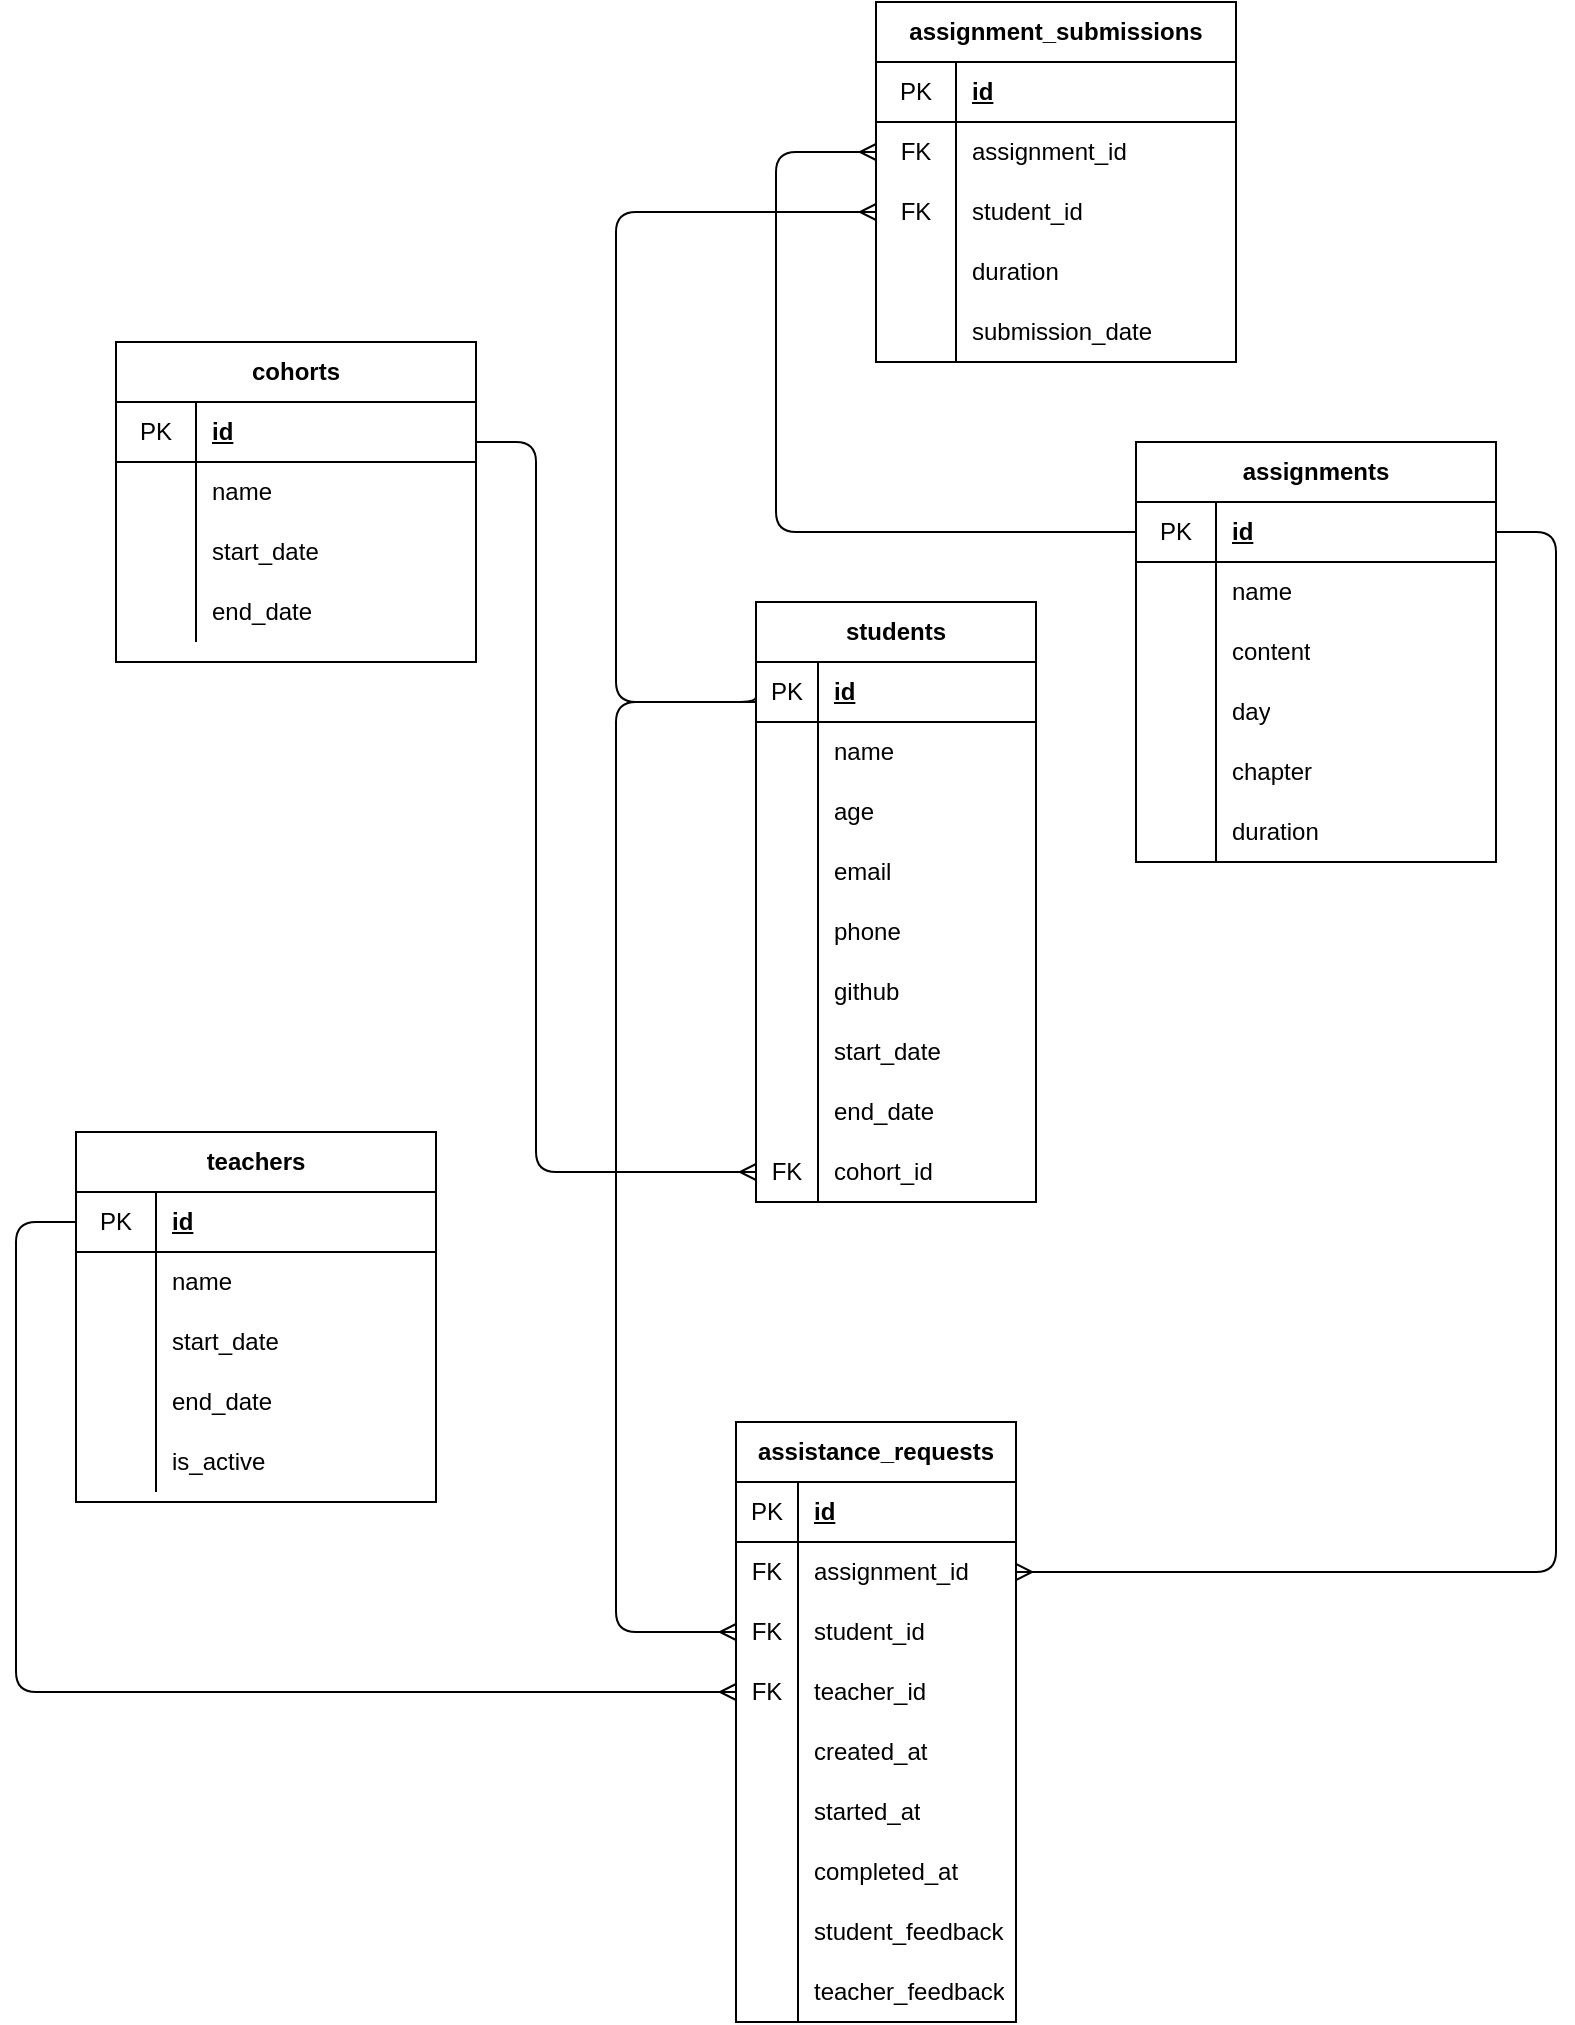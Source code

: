 <mxfile version="14.1.8" type="device"><diagram id="C5RBs43oDa-KdzZeNtuy" name="Page-1"><mxGraphModel dx="1080" dy="1000" grid="1" gridSize="10" guides="1" tooltips="1" connect="1" arrows="1" fold="1" page="1" pageScale="1" pageWidth="827" pageHeight="1169" math="0" shadow="0"><root><mxCell id="WIyWlLk6GJQsqaUBKTNV-0"/><mxCell id="WIyWlLk6GJQsqaUBKTNV-1" parent="WIyWlLk6GJQsqaUBKTNV-0"/><mxCell id="UQ2-RU1srA66xm2stL4L-0" value="assignment_submissions" style="shape=table;html=1;whiteSpace=wrap;startSize=30;container=1;collapsible=0;childLayout=tableLayout;fixedRows=1;rowLines=0;fontStyle=1;align=center;" vertex="1" parent="WIyWlLk6GJQsqaUBKTNV-1"><mxGeometry x="450" y="20" width="180" height="180" as="geometry"/></mxCell><mxCell id="UQ2-RU1srA66xm2stL4L-1" value="" style="shape=partialRectangle;html=1;whiteSpace=wrap;collapsible=0;dropTarget=0;pointerEvents=0;fillColor=none;top=0;left=0;bottom=1;right=0;points=[[0,0.5],[1,0.5]];portConstraint=eastwest;" vertex="1" parent="UQ2-RU1srA66xm2stL4L-0"><mxGeometry y="30" width="180" height="30" as="geometry"/></mxCell><mxCell id="UQ2-RU1srA66xm2stL4L-2" value="PK" style="shape=partialRectangle;html=1;whiteSpace=wrap;connectable=0;fillColor=none;top=0;left=0;bottom=0;right=0;overflow=hidden;" vertex="1" parent="UQ2-RU1srA66xm2stL4L-1"><mxGeometry width="40" height="30" as="geometry"/></mxCell><mxCell id="UQ2-RU1srA66xm2stL4L-3" value="&lt;b&gt;&lt;u&gt;id&lt;/u&gt;&lt;/b&gt;" style="shape=partialRectangle;html=1;whiteSpace=wrap;connectable=0;fillColor=none;top=0;left=0;bottom=0;right=0;align=left;spacingLeft=6;overflow=hidden;" vertex="1" parent="UQ2-RU1srA66xm2stL4L-1"><mxGeometry x="40" width="140" height="30" as="geometry"/></mxCell><mxCell id="UQ2-RU1srA66xm2stL4L-4" value="" style="shape=partialRectangle;html=1;whiteSpace=wrap;collapsible=0;dropTarget=0;pointerEvents=0;fillColor=none;top=0;left=0;bottom=0;right=0;points=[[0,0.5],[1,0.5]];portConstraint=eastwest;" vertex="1" parent="UQ2-RU1srA66xm2stL4L-0"><mxGeometry y="60" width="180" height="30" as="geometry"/></mxCell><mxCell id="UQ2-RU1srA66xm2stL4L-5" value="FK" style="shape=partialRectangle;html=1;whiteSpace=wrap;connectable=0;fillColor=none;top=0;left=0;bottom=0;right=0;overflow=hidden;" vertex="1" parent="UQ2-RU1srA66xm2stL4L-4"><mxGeometry width="40" height="30" as="geometry"/></mxCell><mxCell id="UQ2-RU1srA66xm2stL4L-6" value="assignment_id" style="shape=partialRectangle;html=1;whiteSpace=wrap;connectable=0;fillColor=none;top=0;left=0;bottom=0;right=0;align=left;spacingLeft=6;overflow=hidden;" vertex="1" parent="UQ2-RU1srA66xm2stL4L-4"><mxGeometry x="40" width="140" height="30" as="geometry"/></mxCell><mxCell id="UQ2-RU1srA66xm2stL4L-7" value="" style="shape=partialRectangle;html=1;whiteSpace=wrap;collapsible=0;dropTarget=0;pointerEvents=0;fillColor=none;top=0;left=0;bottom=0;right=0;points=[[0,0.5],[1,0.5]];portConstraint=eastwest;" vertex="1" parent="UQ2-RU1srA66xm2stL4L-0"><mxGeometry y="90" width="180" height="30" as="geometry"/></mxCell><mxCell id="UQ2-RU1srA66xm2stL4L-8" value="FK" style="shape=partialRectangle;html=1;whiteSpace=wrap;connectable=0;fillColor=none;top=0;left=0;bottom=0;right=0;overflow=hidden;" vertex="1" parent="UQ2-RU1srA66xm2stL4L-7"><mxGeometry width="40" height="30" as="geometry"/></mxCell><mxCell id="UQ2-RU1srA66xm2stL4L-9" value="student_id" style="shape=partialRectangle;html=1;whiteSpace=wrap;connectable=0;fillColor=none;top=0;left=0;bottom=0;right=0;align=left;spacingLeft=6;overflow=hidden;" vertex="1" parent="UQ2-RU1srA66xm2stL4L-7"><mxGeometry x="40" width="140" height="30" as="geometry"/></mxCell><mxCell id="UQ2-RU1srA66xm2stL4L-16" value="" style="shape=partialRectangle;html=1;whiteSpace=wrap;collapsible=0;dropTarget=0;pointerEvents=0;fillColor=none;top=0;left=0;bottom=0;right=0;points=[[0,0.5],[1,0.5]];portConstraint=eastwest;" vertex="1" parent="UQ2-RU1srA66xm2stL4L-0"><mxGeometry y="120" width="180" height="30" as="geometry"/></mxCell><mxCell id="UQ2-RU1srA66xm2stL4L-17" value="" style="shape=partialRectangle;html=1;whiteSpace=wrap;connectable=0;fillColor=none;top=0;left=0;bottom=0;right=0;overflow=hidden;" vertex="1" parent="UQ2-RU1srA66xm2stL4L-16"><mxGeometry width="40" height="30" as="geometry"/></mxCell><mxCell id="UQ2-RU1srA66xm2stL4L-18" value="duration" style="shape=partialRectangle;html=1;whiteSpace=wrap;connectable=0;fillColor=none;top=0;left=0;bottom=0;right=0;align=left;spacingLeft=6;overflow=hidden;" vertex="1" parent="UQ2-RU1srA66xm2stL4L-16"><mxGeometry x="40" width="140" height="30" as="geometry"/></mxCell><mxCell id="UQ2-RU1srA66xm2stL4L-19" value="" style="shape=partialRectangle;html=1;whiteSpace=wrap;collapsible=0;dropTarget=0;pointerEvents=0;fillColor=none;top=0;left=0;bottom=0;right=0;points=[[0,0.5],[1,0.5]];portConstraint=eastwest;" vertex="1" parent="UQ2-RU1srA66xm2stL4L-0"><mxGeometry y="150" width="180" height="30" as="geometry"/></mxCell><mxCell id="UQ2-RU1srA66xm2stL4L-20" value="" style="shape=partialRectangle;html=1;whiteSpace=wrap;connectable=0;fillColor=none;top=0;left=0;bottom=0;right=0;overflow=hidden;" vertex="1" parent="UQ2-RU1srA66xm2stL4L-19"><mxGeometry width="40" height="30" as="geometry"/></mxCell><mxCell id="UQ2-RU1srA66xm2stL4L-21" value="submission_date" style="shape=partialRectangle;html=1;whiteSpace=wrap;connectable=0;fillColor=none;top=0;left=0;bottom=0;right=0;align=left;spacingLeft=6;overflow=hidden;" vertex="1" parent="UQ2-RU1srA66xm2stL4L-19"><mxGeometry x="40" width="140" height="30" as="geometry"/></mxCell><mxCell id="UQ2-RU1srA66xm2stL4L-22" value="assignments" style="shape=table;html=1;whiteSpace=wrap;startSize=30;container=1;collapsible=0;childLayout=tableLayout;fixedRows=1;rowLines=0;fontStyle=1;align=center;" vertex="1" parent="WIyWlLk6GJQsqaUBKTNV-1"><mxGeometry x="580" y="240" width="180" height="210" as="geometry"/></mxCell><mxCell id="UQ2-RU1srA66xm2stL4L-23" value="" style="shape=partialRectangle;html=1;whiteSpace=wrap;collapsible=0;dropTarget=0;pointerEvents=0;fillColor=none;top=0;left=0;bottom=1;right=0;points=[[0,0.5],[1,0.5]];portConstraint=eastwest;" vertex="1" parent="UQ2-RU1srA66xm2stL4L-22"><mxGeometry y="30" width="180" height="30" as="geometry"/></mxCell><mxCell id="UQ2-RU1srA66xm2stL4L-24" value="PK" style="shape=partialRectangle;html=1;whiteSpace=wrap;connectable=0;fillColor=none;top=0;left=0;bottom=0;right=0;overflow=hidden;" vertex="1" parent="UQ2-RU1srA66xm2stL4L-23"><mxGeometry width="40" height="30" as="geometry"/></mxCell><mxCell id="UQ2-RU1srA66xm2stL4L-25" value="&lt;b&gt;&lt;u&gt;id&lt;/u&gt;&lt;/b&gt;" style="shape=partialRectangle;html=1;whiteSpace=wrap;connectable=0;fillColor=none;top=0;left=0;bottom=0;right=0;align=left;spacingLeft=6;overflow=hidden;" vertex="1" parent="UQ2-RU1srA66xm2stL4L-23"><mxGeometry x="40" width="140" height="30" as="geometry"/></mxCell><mxCell id="UQ2-RU1srA66xm2stL4L-26" value="" style="shape=partialRectangle;html=1;whiteSpace=wrap;collapsible=0;dropTarget=0;pointerEvents=0;fillColor=none;top=0;left=0;bottom=0;right=0;points=[[0,0.5],[1,0.5]];portConstraint=eastwest;" vertex="1" parent="UQ2-RU1srA66xm2stL4L-22"><mxGeometry y="60" width="180" height="30" as="geometry"/></mxCell><mxCell id="UQ2-RU1srA66xm2stL4L-27" value="" style="shape=partialRectangle;html=1;whiteSpace=wrap;connectable=0;fillColor=none;top=0;left=0;bottom=0;right=0;overflow=hidden;" vertex="1" parent="UQ2-RU1srA66xm2stL4L-26"><mxGeometry width="40" height="30" as="geometry"/></mxCell><mxCell id="UQ2-RU1srA66xm2stL4L-28" value="name" style="shape=partialRectangle;html=1;whiteSpace=wrap;connectable=0;fillColor=none;top=0;left=0;bottom=0;right=0;align=left;spacingLeft=6;overflow=hidden;" vertex="1" parent="UQ2-RU1srA66xm2stL4L-26"><mxGeometry x="40" width="140" height="30" as="geometry"/></mxCell><mxCell id="UQ2-RU1srA66xm2stL4L-29" value="" style="shape=partialRectangle;html=1;whiteSpace=wrap;collapsible=0;dropTarget=0;pointerEvents=0;fillColor=none;top=0;left=0;bottom=0;right=0;points=[[0,0.5],[1,0.5]];portConstraint=eastwest;" vertex="1" parent="UQ2-RU1srA66xm2stL4L-22"><mxGeometry y="90" width="180" height="30" as="geometry"/></mxCell><mxCell id="UQ2-RU1srA66xm2stL4L-30" value="" style="shape=partialRectangle;html=1;whiteSpace=wrap;connectable=0;fillColor=none;top=0;left=0;bottom=0;right=0;overflow=hidden;" vertex="1" parent="UQ2-RU1srA66xm2stL4L-29"><mxGeometry width="40" height="30" as="geometry"/></mxCell><mxCell id="UQ2-RU1srA66xm2stL4L-31" value="content" style="shape=partialRectangle;html=1;whiteSpace=wrap;connectable=0;fillColor=none;top=0;left=0;bottom=0;right=0;align=left;spacingLeft=6;overflow=hidden;" vertex="1" parent="UQ2-RU1srA66xm2stL4L-29"><mxGeometry x="40" width="140" height="30" as="geometry"/></mxCell><mxCell id="UQ2-RU1srA66xm2stL4L-32" value="" style="shape=partialRectangle;html=1;whiteSpace=wrap;collapsible=0;dropTarget=0;pointerEvents=0;fillColor=none;top=0;left=0;bottom=0;right=0;points=[[0,0.5],[1,0.5]];portConstraint=eastwest;" vertex="1" parent="UQ2-RU1srA66xm2stL4L-22"><mxGeometry y="120" width="180" height="30" as="geometry"/></mxCell><mxCell id="UQ2-RU1srA66xm2stL4L-33" value="" style="shape=partialRectangle;html=1;whiteSpace=wrap;connectable=0;fillColor=none;top=0;left=0;bottom=0;right=0;overflow=hidden;" vertex="1" parent="UQ2-RU1srA66xm2stL4L-32"><mxGeometry width="40" height="30" as="geometry"/></mxCell><mxCell id="UQ2-RU1srA66xm2stL4L-34" value="day" style="shape=partialRectangle;html=1;whiteSpace=wrap;connectable=0;fillColor=none;top=0;left=0;bottom=0;right=0;align=left;spacingLeft=6;overflow=hidden;" vertex="1" parent="UQ2-RU1srA66xm2stL4L-32"><mxGeometry x="40" width="140" height="30" as="geometry"/></mxCell><mxCell id="UQ2-RU1srA66xm2stL4L-35" value="" style="shape=partialRectangle;html=1;whiteSpace=wrap;collapsible=0;dropTarget=0;pointerEvents=0;fillColor=none;top=0;left=0;bottom=0;right=0;points=[[0,0.5],[1,0.5]];portConstraint=eastwest;" vertex="1" parent="UQ2-RU1srA66xm2stL4L-22"><mxGeometry y="150" width="180" height="30" as="geometry"/></mxCell><mxCell id="UQ2-RU1srA66xm2stL4L-36" value="" style="shape=partialRectangle;html=1;whiteSpace=wrap;connectable=0;fillColor=none;top=0;left=0;bottom=0;right=0;overflow=hidden;" vertex="1" parent="UQ2-RU1srA66xm2stL4L-35"><mxGeometry width="40" height="30" as="geometry"/></mxCell><mxCell id="UQ2-RU1srA66xm2stL4L-37" value="chapter" style="shape=partialRectangle;html=1;whiteSpace=wrap;connectable=0;fillColor=none;top=0;left=0;bottom=0;right=0;align=left;spacingLeft=6;overflow=hidden;" vertex="1" parent="UQ2-RU1srA66xm2stL4L-35"><mxGeometry x="40" width="140" height="30" as="geometry"/></mxCell><mxCell id="UQ2-RU1srA66xm2stL4L-38" value="" style="shape=partialRectangle;html=1;whiteSpace=wrap;collapsible=0;dropTarget=0;pointerEvents=0;fillColor=none;top=0;left=0;bottom=0;right=0;points=[[0,0.5],[1,0.5]];portConstraint=eastwest;" vertex="1" parent="UQ2-RU1srA66xm2stL4L-22"><mxGeometry y="180" width="180" height="30" as="geometry"/></mxCell><mxCell id="UQ2-RU1srA66xm2stL4L-39" value="" style="shape=partialRectangle;html=1;whiteSpace=wrap;connectable=0;fillColor=none;top=0;left=0;bottom=0;right=0;overflow=hidden;" vertex="1" parent="UQ2-RU1srA66xm2stL4L-38"><mxGeometry width="40" height="30" as="geometry"/></mxCell><mxCell id="UQ2-RU1srA66xm2stL4L-40" value="duration" style="shape=partialRectangle;html=1;whiteSpace=wrap;connectable=0;fillColor=none;top=0;left=0;bottom=0;right=0;align=left;spacingLeft=6;overflow=hidden;" vertex="1" parent="UQ2-RU1srA66xm2stL4L-38"><mxGeometry x="40" width="140" height="30" as="geometry"/></mxCell><mxCell id="UQ2-RU1srA66xm2stL4L-43" value="" style="edgeStyle=segmentEdgeStyle;endArrow=ERmany;html=1;exitX=0;exitY=0.5;exitDx=0;exitDy=0;entryX=0;entryY=0.5;entryDx=0;entryDy=0;endFill=0;" edge="1" parent="WIyWlLk6GJQsqaUBKTNV-1" source="UQ2-RU1srA66xm2stL4L-23" target="UQ2-RU1srA66xm2stL4L-4"><mxGeometry width="50" height="50" relative="1" as="geometry"><mxPoint x="510" y="300" as="sourcePoint"/><mxPoint x="400" y="90" as="targetPoint"/><Array as="points"><mxPoint x="400" y="285"/><mxPoint x="400" y="95"/></Array></mxGeometry></mxCell><mxCell id="UQ2-RU1srA66xm2stL4L-44" value="students" style="shape=table;html=1;whiteSpace=wrap;startSize=30;container=1;collapsible=0;childLayout=tableLayout;fixedRows=1;rowLines=0;fontStyle=1;align=center;" vertex="1" parent="WIyWlLk6GJQsqaUBKTNV-1"><mxGeometry x="390" y="320" width="140" height="300" as="geometry"/></mxCell><mxCell id="UQ2-RU1srA66xm2stL4L-45" value="" style="shape=partialRectangle;html=1;whiteSpace=wrap;collapsible=0;dropTarget=0;pointerEvents=0;fillColor=none;top=0;left=0;bottom=1;right=0;points=[[0,0.5],[1,0.5]];portConstraint=eastwest;" vertex="1" parent="UQ2-RU1srA66xm2stL4L-44"><mxGeometry y="30" width="140" height="30" as="geometry"/></mxCell><mxCell id="UQ2-RU1srA66xm2stL4L-46" value="PK" style="shape=partialRectangle;html=1;whiteSpace=wrap;connectable=0;fillColor=none;top=0;left=0;bottom=0;right=0;overflow=hidden;" vertex="1" parent="UQ2-RU1srA66xm2stL4L-45"><mxGeometry width="31" height="30" as="geometry"/></mxCell><mxCell id="UQ2-RU1srA66xm2stL4L-47" value="&lt;b&gt;&lt;u&gt;id&lt;/u&gt;&lt;/b&gt;" style="shape=partialRectangle;html=1;whiteSpace=wrap;connectable=0;fillColor=none;top=0;left=0;bottom=0;right=0;align=left;spacingLeft=6;overflow=hidden;" vertex="1" parent="UQ2-RU1srA66xm2stL4L-45"><mxGeometry x="31" width="109" height="30" as="geometry"/></mxCell><mxCell id="UQ2-RU1srA66xm2stL4L-48" value="" style="shape=partialRectangle;html=1;whiteSpace=wrap;collapsible=0;dropTarget=0;pointerEvents=0;fillColor=none;top=0;left=0;bottom=0;right=0;points=[[0,0.5],[1,0.5]];portConstraint=eastwest;" vertex="1" parent="UQ2-RU1srA66xm2stL4L-44"><mxGeometry y="60" width="140" height="30" as="geometry"/></mxCell><mxCell id="UQ2-RU1srA66xm2stL4L-49" value="" style="shape=partialRectangle;html=1;whiteSpace=wrap;connectable=0;fillColor=none;top=0;left=0;bottom=0;right=0;overflow=hidden;" vertex="1" parent="UQ2-RU1srA66xm2stL4L-48"><mxGeometry width="31" height="30" as="geometry"/></mxCell><mxCell id="UQ2-RU1srA66xm2stL4L-50" value="name" style="shape=partialRectangle;html=1;whiteSpace=wrap;connectable=0;fillColor=none;top=0;left=0;bottom=0;right=0;align=left;spacingLeft=6;overflow=hidden;" vertex="1" parent="UQ2-RU1srA66xm2stL4L-48"><mxGeometry x="31" width="109" height="30" as="geometry"/></mxCell><mxCell id="UQ2-RU1srA66xm2stL4L-51" value="" style="shape=partialRectangle;html=1;whiteSpace=wrap;collapsible=0;dropTarget=0;pointerEvents=0;fillColor=none;top=0;left=0;bottom=0;right=0;points=[[0,0.5],[1,0.5]];portConstraint=eastwest;" vertex="1" parent="UQ2-RU1srA66xm2stL4L-44"><mxGeometry y="90" width="140" height="30" as="geometry"/></mxCell><mxCell id="UQ2-RU1srA66xm2stL4L-52" value="" style="shape=partialRectangle;html=1;whiteSpace=wrap;connectable=0;fillColor=none;top=0;left=0;bottom=0;right=0;overflow=hidden;" vertex="1" parent="UQ2-RU1srA66xm2stL4L-51"><mxGeometry width="31" height="30" as="geometry"/></mxCell><mxCell id="UQ2-RU1srA66xm2stL4L-53" value="age" style="shape=partialRectangle;html=1;whiteSpace=wrap;connectable=0;fillColor=none;top=0;left=0;bottom=0;right=0;align=left;spacingLeft=6;overflow=hidden;" vertex="1" parent="UQ2-RU1srA66xm2stL4L-51"><mxGeometry x="31" width="109" height="30" as="geometry"/></mxCell><mxCell id="UQ2-RU1srA66xm2stL4L-54" value="" style="shape=partialRectangle;html=1;whiteSpace=wrap;collapsible=0;dropTarget=0;pointerEvents=0;fillColor=none;top=0;left=0;bottom=0;right=0;points=[[0,0.5],[1,0.5]];portConstraint=eastwest;" vertex="1" parent="UQ2-RU1srA66xm2stL4L-44"><mxGeometry y="120" width="140" height="30" as="geometry"/></mxCell><mxCell id="UQ2-RU1srA66xm2stL4L-55" value="" style="shape=partialRectangle;html=1;whiteSpace=wrap;connectable=0;fillColor=none;top=0;left=0;bottom=0;right=0;overflow=hidden;" vertex="1" parent="UQ2-RU1srA66xm2stL4L-54"><mxGeometry width="31" height="30" as="geometry"/></mxCell><mxCell id="UQ2-RU1srA66xm2stL4L-56" value="email" style="shape=partialRectangle;html=1;whiteSpace=wrap;connectable=0;fillColor=none;top=0;left=0;bottom=0;right=0;align=left;spacingLeft=6;overflow=hidden;" vertex="1" parent="UQ2-RU1srA66xm2stL4L-54"><mxGeometry x="31" width="109" height="30" as="geometry"/></mxCell><mxCell id="UQ2-RU1srA66xm2stL4L-57" value="" style="shape=partialRectangle;html=1;whiteSpace=wrap;collapsible=0;dropTarget=0;pointerEvents=0;fillColor=none;top=0;left=0;bottom=0;right=0;points=[[0,0.5],[1,0.5]];portConstraint=eastwest;" vertex="1" parent="UQ2-RU1srA66xm2stL4L-44"><mxGeometry y="150" width="140" height="30" as="geometry"/></mxCell><mxCell id="UQ2-RU1srA66xm2stL4L-58" value="" style="shape=partialRectangle;html=1;whiteSpace=wrap;connectable=0;fillColor=none;top=0;left=0;bottom=0;right=0;overflow=hidden;" vertex="1" parent="UQ2-RU1srA66xm2stL4L-57"><mxGeometry width="31" height="30" as="geometry"/></mxCell><mxCell id="UQ2-RU1srA66xm2stL4L-59" value="phone" style="shape=partialRectangle;html=1;whiteSpace=wrap;connectable=0;fillColor=none;top=0;left=0;bottom=0;right=0;align=left;spacingLeft=6;overflow=hidden;" vertex="1" parent="UQ2-RU1srA66xm2stL4L-57"><mxGeometry x="31" width="109" height="30" as="geometry"/></mxCell><mxCell id="UQ2-RU1srA66xm2stL4L-60" value="" style="shape=partialRectangle;html=1;whiteSpace=wrap;collapsible=0;dropTarget=0;pointerEvents=0;fillColor=none;top=0;left=0;bottom=0;right=0;points=[[0,0.5],[1,0.5]];portConstraint=eastwest;" vertex="1" parent="UQ2-RU1srA66xm2stL4L-44"><mxGeometry y="180" width="140" height="30" as="geometry"/></mxCell><mxCell id="UQ2-RU1srA66xm2stL4L-61" value="" style="shape=partialRectangle;html=1;whiteSpace=wrap;connectable=0;fillColor=none;top=0;left=0;bottom=0;right=0;overflow=hidden;" vertex="1" parent="UQ2-RU1srA66xm2stL4L-60"><mxGeometry width="31" height="30" as="geometry"/></mxCell><mxCell id="UQ2-RU1srA66xm2stL4L-62" value="github" style="shape=partialRectangle;html=1;whiteSpace=wrap;connectable=0;fillColor=none;top=0;left=0;bottom=0;right=0;align=left;spacingLeft=6;overflow=hidden;" vertex="1" parent="UQ2-RU1srA66xm2stL4L-60"><mxGeometry x="31" width="109" height="30" as="geometry"/></mxCell><mxCell id="UQ2-RU1srA66xm2stL4L-63" value="" style="shape=partialRectangle;html=1;whiteSpace=wrap;collapsible=0;dropTarget=0;pointerEvents=0;fillColor=none;top=0;left=0;bottom=0;right=0;points=[[0,0.5],[1,0.5]];portConstraint=eastwest;" vertex="1" parent="UQ2-RU1srA66xm2stL4L-44"><mxGeometry y="210" width="140" height="30" as="geometry"/></mxCell><mxCell id="UQ2-RU1srA66xm2stL4L-64" value="" style="shape=partialRectangle;html=1;whiteSpace=wrap;connectable=0;fillColor=none;top=0;left=0;bottom=0;right=0;overflow=hidden;" vertex="1" parent="UQ2-RU1srA66xm2stL4L-63"><mxGeometry width="31" height="30" as="geometry"/></mxCell><mxCell id="UQ2-RU1srA66xm2stL4L-65" value="start_date" style="shape=partialRectangle;html=1;whiteSpace=wrap;connectable=0;fillColor=none;top=0;left=0;bottom=0;right=0;align=left;spacingLeft=6;overflow=hidden;" vertex="1" parent="UQ2-RU1srA66xm2stL4L-63"><mxGeometry x="31" width="109" height="30" as="geometry"/></mxCell><mxCell id="UQ2-RU1srA66xm2stL4L-66" value="" style="shape=partialRectangle;html=1;whiteSpace=wrap;collapsible=0;dropTarget=0;pointerEvents=0;fillColor=none;top=0;left=0;bottom=0;right=0;points=[[0,0.5],[1,0.5]];portConstraint=eastwest;" vertex="1" parent="UQ2-RU1srA66xm2stL4L-44"><mxGeometry y="240" width="140" height="30" as="geometry"/></mxCell><mxCell id="UQ2-RU1srA66xm2stL4L-67" value="" style="shape=partialRectangle;html=1;whiteSpace=wrap;connectable=0;fillColor=none;top=0;left=0;bottom=0;right=0;overflow=hidden;" vertex="1" parent="UQ2-RU1srA66xm2stL4L-66"><mxGeometry width="31" height="30" as="geometry"/></mxCell><mxCell id="UQ2-RU1srA66xm2stL4L-68" value="end_date" style="shape=partialRectangle;html=1;whiteSpace=wrap;connectable=0;fillColor=none;top=0;left=0;bottom=0;right=0;align=left;spacingLeft=6;overflow=hidden;" vertex="1" parent="UQ2-RU1srA66xm2stL4L-66"><mxGeometry x="31" width="109" height="30" as="geometry"/></mxCell><mxCell id="UQ2-RU1srA66xm2stL4L-69" value="" style="shape=partialRectangle;html=1;whiteSpace=wrap;collapsible=0;dropTarget=0;pointerEvents=0;fillColor=none;top=0;left=0;bottom=0;right=0;points=[[0,0.5],[1,0.5]];portConstraint=eastwest;" vertex="1" parent="UQ2-RU1srA66xm2stL4L-44"><mxGeometry y="270" width="140" height="30" as="geometry"/></mxCell><mxCell id="UQ2-RU1srA66xm2stL4L-70" value="FK" style="shape=partialRectangle;html=1;whiteSpace=wrap;connectable=0;fillColor=none;top=0;left=0;bottom=0;right=0;overflow=hidden;" vertex="1" parent="UQ2-RU1srA66xm2stL4L-69"><mxGeometry width="31" height="30" as="geometry"/></mxCell><mxCell id="UQ2-RU1srA66xm2stL4L-71" value="cohort_id" style="shape=partialRectangle;html=1;whiteSpace=wrap;connectable=0;fillColor=none;top=0;left=0;bottom=0;right=0;align=left;spacingLeft=6;overflow=hidden;" vertex="1" parent="UQ2-RU1srA66xm2stL4L-69"><mxGeometry x="31" width="109" height="30" as="geometry"/></mxCell><mxCell id="UQ2-RU1srA66xm2stL4L-73" value="" style="edgeStyle=segmentEdgeStyle;endArrow=ERmany;html=1;exitX=0;exitY=0.5;exitDx=0;exitDy=0;endFill=0;entryX=0;entryY=0.5;entryDx=0;entryDy=0;" edge="1" parent="WIyWlLk6GJQsqaUBKTNV-1" source="UQ2-RU1srA66xm2stL4L-45" target="UQ2-RU1srA66xm2stL4L-7"><mxGeometry width="50" height="50" relative="1" as="geometry"><mxPoint x="320" y="370" as="sourcePoint"/><mxPoint x="450" y="130" as="targetPoint"/><Array as="points"><mxPoint x="390" y="370"/><mxPoint x="320" y="370"/><mxPoint x="320" y="125"/></Array></mxGeometry></mxCell><mxCell id="UQ2-RU1srA66xm2stL4L-74" value="assistance_requests" style="shape=table;html=1;whiteSpace=wrap;startSize=30;container=1;collapsible=0;childLayout=tableLayout;fixedRows=1;rowLines=0;fontStyle=1;align=center;" vertex="1" parent="WIyWlLk6GJQsqaUBKTNV-1"><mxGeometry x="380" y="730" width="140" height="300" as="geometry"/></mxCell><mxCell id="UQ2-RU1srA66xm2stL4L-75" value="" style="shape=partialRectangle;html=1;whiteSpace=wrap;collapsible=0;dropTarget=0;pointerEvents=0;fillColor=none;top=0;left=0;bottom=1;right=0;points=[[0,0.5],[1,0.5]];portConstraint=eastwest;" vertex="1" parent="UQ2-RU1srA66xm2stL4L-74"><mxGeometry y="30" width="140" height="30" as="geometry"/></mxCell><mxCell id="UQ2-RU1srA66xm2stL4L-76" value="PK" style="shape=partialRectangle;html=1;whiteSpace=wrap;connectable=0;fillColor=none;top=0;left=0;bottom=0;right=0;overflow=hidden;" vertex="1" parent="UQ2-RU1srA66xm2stL4L-75"><mxGeometry width="31" height="30" as="geometry"/></mxCell><mxCell id="UQ2-RU1srA66xm2stL4L-77" value="&lt;b&gt;&lt;u&gt;id&lt;/u&gt;&lt;/b&gt;" style="shape=partialRectangle;html=1;whiteSpace=wrap;connectable=0;fillColor=none;top=0;left=0;bottom=0;right=0;align=left;spacingLeft=6;overflow=hidden;" vertex="1" parent="UQ2-RU1srA66xm2stL4L-75"><mxGeometry x="31" width="109" height="30" as="geometry"/></mxCell><mxCell id="UQ2-RU1srA66xm2stL4L-78" value="" style="shape=partialRectangle;html=1;whiteSpace=wrap;collapsible=0;dropTarget=0;pointerEvents=0;fillColor=none;top=0;left=0;bottom=0;right=0;points=[[0,0.5],[1,0.5]];portConstraint=eastwest;" vertex="1" parent="UQ2-RU1srA66xm2stL4L-74"><mxGeometry y="60" width="140" height="30" as="geometry"/></mxCell><mxCell id="UQ2-RU1srA66xm2stL4L-79" value="FK" style="shape=partialRectangle;html=1;whiteSpace=wrap;connectable=0;fillColor=none;top=0;left=0;bottom=0;right=0;overflow=hidden;" vertex="1" parent="UQ2-RU1srA66xm2stL4L-78"><mxGeometry width="31" height="30" as="geometry"/></mxCell><mxCell id="UQ2-RU1srA66xm2stL4L-80" value="assignment_id" style="shape=partialRectangle;html=1;whiteSpace=wrap;connectable=0;fillColor=none;top=0;left=0;bottom=0;right=0;align=left;spacingLeft=6;overflow=hidden;" vertex="1" parent="UQ2-RU1srA66xm2stL4L-78"><mxGeometry x="31" width="109" height="30" as="geometry"/></mxCell><mxCell id="UQ2-RU1srA66xm2stL4L-81" value="" style="shape=partialRectangle;html=1;whiteSpace=wrap;collapsible=0;dropTarget=0;pointerEvents=0;fillColor=none;top=0;left=0;bottom=0;right=0;points=[[0,0.5],[1,0.5]];portConstraint=eastwest;" vertex="1" parent="UQ2-RU1srA66xm2stL4L-74"><mxGeometry y="90" width="140" height="30" as="geometry"/></mxCell><mxCell id="UQ2-RU1srA66xm2stL4L-82" value="FK" style="shape=partialRectangle;html=1;whiteSpace=wrap;connectable=0;fillColor=none;top=0;left=0;bottom=0;right=0;overflow=hidden;" vertex="1" parent="UQ2-RU1srA66xm2stL4L-81"><mxGeometry width="31" height="30" as="geometry"/></mxCell><mxCell id="UQ2-RU1srA66xm2stL4L-83" value="student_id" style="shape=partialRectangle;html=1;whiteSpace=wrap;connectable=0;fillColor=none;top=0;left=0;bottom=0;right=0;align=left;spacingLeft=6;overflow=hidden;" vertex="1" parent="UQ2-RU1srA66xm2stL4L-81"><mxGeometry x="31" width="109" height="30" as="geometry"/></mxCell><mxCell id="UQ2-RU1srA66xm2stL4L-94" value="" style="shape=partialRectangle;html=1;whiteSpace=wrap;collapsible=0;dropTarget=0;pointerEvents=0;fillColor=none;top=0;left=0;bottom=0;right=0;points=[[0,0.5],[1,0.5]];portConstraint=eastwest;" vertex="1" parent="UQ2-RU1srA66xm2stL4L-74"><mxGeometry y="120" width="140" height="30" as="geometry"/></mxCell><mxCell id="UQ2-RU1srA66xm2stL4L-95" value="FK" style="shape=partialRectangle;html=1;whiteSpace=wrap;connectable=0;fillColor=none;top=0;left=0;bottom=0;right=0;overflow=hidden;" vertex="1" parent="UQ2-RU1srA66xm2stL4L-94"><mxGeometry width="31" height="30" as="geometry"/></mxCell><mxCell id="UQ2-RU1srA66xm2stL4L-96" value="teacher_id" style="shape=partialRectangle;html=1;whiteSpace=wrap;connectable=0;fillColor=none;top=0;left=0;bottom=0;right=0;align=left;spacingLeft=6;overflow=hidden;" vertex="1" parent="UQ2-RU1srA66xm2stL4L-94"><mxGeometry x="31" width="109" height="30" as="geometry"/></mxCell><mxCell id="UQ2-RU1srA66xm2stL4L-97" value="" style="shape=partialRectangle;html=1;whiteSpace=wrap;collapsible=0;dropTarget=0;pointerEvents=0;fillColor=none;top=0;left=0;bottom=0;right=0;points=[[0,0.5],[1,0.5]];portConstraint=eastwest;" vertex="1" parent="UQ2-RU1srA66xm2stL4L-74"><mxGeometry y="150" width="140" height="30" as="geometry"/></mxCell><mxCell id="UQ2-RU1srA66xm2stL4L-98" value="" style="shape=partialRectangle;html=1;whiteSpace=wrap;connectable=0;fillColor=none;top=0;left=0;bottom=0;right=0;overflow=hidden;" vertex="1" parent="UQ2-RU1srA66xm2stL4L-97"><mxGeometry width="31" height="30" as="geometry"/></mxCell><mxCell id="UQ2-RU1srA66xm2stL4L-99" value="created_at" style="shape=partialRectangle;html=1;whiteSpace=wrap;connectable=0;fillColor=none;top=0;left=0;bottom=0;right=0;align=left;spacingLeft=6;overflow=hidden;" vertex="1" parent="UQ2-RU1srA66xm2stL4L-97"><mxGeometry x="31" width="109" height="30" as="geometry"/></mxCell><mxCell id="UQ2-RU1srA66xm2stL4L-100" value="" style="shape=partialRectangle;html=1;whiteSpace=wrap;collapsible=0;dropTarget=0;pointerEvents=0;fillColor=none;top=0;left=0;bottom=0;right=0;points=[[0,0.5],[1,0.5]];portConstraint=eastwest;" vertex="1" parent="UQ2-RU1srA66xm2stL4L-74"><mxGeometry y="180" width="140" height="30" as="geometry"/></mxCell><mxCell id="UQ2-RU1srA66xm2stL4L-101" value="" style="shape=partialRectangle;html=1;whiteSpace=wrap;connectable=0;fillColor=none;top=0;left=0;bottom=0;right=0;overflow=hidden;" vertex="1" parent="UQ2-RU1srA66xm2stL4L-100"><mxGeometry width="31" height="30" as="geometry"/></mxCell><mxCell id="UQ2-RU1srA66xm2stL4L-102" value="started_at" style="shape=partialRectangle;html=1;whiteSpace=wrap;connectable=0;fillColor=none;top=0;left=0;bottom=0;right=0;align=left;spacingLeft=6;overflow=hidden;" vertex="1" parent="UQ2-RU1srA66xm2stL4L-100"><mxGeometry x="31" width="109" height="30" as="geometry"/></mxCell><mxCell id="UQ2-RU1srA66xm2stL4L-103" value="" style="shape=partialRectangle;html=1;whiteSpace=wrap;collapsible=0;dropTarget=0;pointerEvents=0;fillColor=none;top=0;left=0;bottom=0;right=0;points=[[0,0.5],[1,0.5]];portConstraint=eastwest;" vertex="1" parent="UQ2-RU1srA66xm2stL4L-74"><mxGeometry y="210" width="140" height="30" as="geometry"/></mxCell><mxCell id="UQ2-RU1srA66xm2stL4L-104" value="" style="shape=partialRectangle;html=1;whiteSpace=wrap;connectable=0;fillColor=none;top=0;left=0;bottom=0;right=0;overflow=hidden;" vertex="1" parent="UQ2-RU1srA66xm2stL4L-103"><mxGeometry width="31" height="30" as="geometry"/></mxCell><mxCell id="UQ2-RU1srA66xm2stL4L-105" value="completed_at" style="shape=partialRectangle;html=1;whiteSpace=wrap;connectable=0;fillColor=none;top=0;left=0;bottom=0;right=0;align=left;spacingLeft=6;overflow=hidden;" vertex="1" parent="UQ2-RU1srA66xm2stL4L-103"><mxGeometry x="31" width="109" height="30" as="geometry"/></mxCell><mxCell id="UQ2-RU1srA66xm2stL4L-106" value="" style="shape=partialRectangle;html=1;whiteSpace=wrap;collapsible=0;dropTarget=0;pointerEvents=0;fillColor=none;top=0;left=0;bottom=0;right=0;points=[[0,0.5],[1,0.5]];portConstraint=eastwest;" vertex="1" parent="UQ2-RU1srA66xm2stL4L-74"><mxGeometry y="240" width="140" height="30" as="geometry"/></mxCell><mxCell id="UQ2-RU1srA66xm2stL4L-107" value="" style="shape=partialRectangle;html=1;whiteSpace=wrap;connectable=0;fillColor=none;top=0;left=0;bottom=0;right=0;overflow=hidden;" vertex="1" parent="UQ2-RU1srA66xm2stL4L-106"><mxGeometry width="31" height="30" as="geometry"/></mxCell><mxCell id="UQ2-RU1srA66xm2stL4L-108" value="student_feedback" style="shape=partialRectangle;html=1;whiteSpace=wrap;connectable=0;fillColor=none;top=0;left=0;bottom=0;right=0;align=left;spacingLeft=6;overflow=hidden;" vertex="1" parent="UQ2-RU1srA66xm2stL4L-106"><mxGeometry x="31" width="109" height="30" as="geometry"/></mxCell><mxCell id="UQ2-RU1srA66xm2stL4L-109" value="" style="shape=partialRectangle;html=1;whiteSpace=wrap;collapsible=0;dropTarget=0;pointerEvents=0;fillColor=none;top=0;left=0;bottom=0;right=0;points=[[0,0.5],[1,0.5]];portConstraint=eastwest;" vertex="1" parent="UQ2-RU1srA66xm2stL4L-74"><mxGeometry y="270" width="140" height="30" as="geometry"/></mxCell><mxCell id="UQ2-RU1srA66xm2stL4L-110" value="" style="shape=partialRectangle;html=1;whiteSpace=wrap;connectable=0;fillColor=none;top=0;left=0;bottom=0;right=0;overflow=hidden;" vertex="1" parent="UQ2-RU1srA66xm2stL4L-109"><mxGeometry width="31" height="30" as="geometry"/></mxCell><mxCell id="UQ2-RU1srA66xm2stL4L-111" value="teacher_feedback" style="shape=partialRectangle;html=1;whiteSpace=wrap;connectable=0;fillColor=none;top=0;left=0;bottom=0;right=0;align=left;spacingLeft=6;overflow=hidden;" vertex="1" parent="UQ2-RU1srA66xm2stL4L-109"><mxGeometry x="31" width="109" height="30" as="geometry"/></mxCell><mxCell id="UQ2-RU1srA66xm2stL4L-112" value="" style="edgeStyle=segmentEdgeStyle;endArrow=ERmany;html=1;endFill=0;exitX=1;exitY=0.5;exitDx=0;exitDy=0;" edge="1" parent="WIyWlLk6GJQsqaUBKTNV-1" source="UQ2-RU1srA66xm2stL4L-23" target="UQ2-RU1srA66xm2stL4L-78"><mxGeometry width="50" height="50" relative="1" as="geometry"><mxPoint x="790" y="810" as="sourcePoint"/><mxPoint x="530" y="800" as="targetPoint"/><Array as="points"><mxPoint x="790" y="285"/><mxPoint x="790" y="805"/></Array></mxGeometry></mxCell><mxCell id="UQ2-RU1srA66xm2stL4L-113" value="teachers" style="shape=table;html=1;whiteSpace=wrap;startSize=30;container=1;collapsible=0;childLayout=tableLayout;fixedRows=1;rowLines=0;fontStyle=1;align=center;" vertex="1" parent="WIyWlLk6GJQsqaUBKTNV-1"><mxGeometry x="50" y="585" width="180" height="185" as="geometry"/></mxCell><mxCell id="UQ2-RU1srA66xm2stL4L-114" value="" style="shape=partialRectangle;html=1;whiteSpace=wrap;collapsible=0;dropTarget=0;pointerEvents=0;fillColor=none;top=0;left=0;bottom=1;right=0;points=[[0,0.5],[1,0.5]];portConstraint=eastwest;" vertex="1" parent="UQ2-RU1srA66xm2stL4L-113"><mxGeometry y="30" width="180" height="30" as="geometry"/></mxCell><mxCell id="UQ2-RU1srA66xm2stL4L-115" value="PK" style="shape=partialRectangle;html=1;whiteSpace=wrap;connectable=0;fillColor=none;top=0;left=0;bottom=0;right=0;overflow=hidden;" vertex="1" parent="UQ2-RU1srA66xm2stL4L-114"><mxGeometry width="40" height="30" as="geometry"/></mxCell><mxCell id="UQ2-RU1srA66xm2stL4L-116" value="&lt;b&gt;&lt;u&gt;id&lt;/u&gt;&lt;/b&gt;" style="shape=partialRectangle;html=1;whiteSpace=wrap;connectable=0;fillColor=none;top=0;left=0;bottom=0;right=0;align=left;spacingLeft=6;overflow=hidden;" vertex="1" parent="UQ2-RU1srA66xm2stL4L-114"><mxGeometry x="40" width="140" height="30" as="geometry"/></mxCell><mxCell id="UQ2-RU1srA66xm2stL4L-117" value="" style="shape=partialRectangle;html=1;whiteSpace=wrap;collapsible=0;dropTarget=0;pointerEvents=0;fillColor=none;top=0;left=0;bottom=0;right=0;points=[[0,0.5],[1,0.5]];portConstraint=eastwest;" vertex="1" parent="UQ2-RU1srA66xm2stL4L-113"><mxGeometry y="60" width="180" height="30" as="geometry"/></mxCell><mxCell id="UQ2-RU1srA66xm2stL4L-118" value="" style="shape=partialRectangle;html=1;whiteSpace=wrap;connectable=0;fillColor=none;top=0;left=0;bottom=0;right=0;overflow=hidden;" vertex="1" parent="UQ2-RU1srA66xm2stL4L-117"><mxGeometry width="40" height="30" as="geometry"/></mxCell><mxCell id="UQ2-RU1srA66xm2stL4L-119" value="name" style="shape=partialRectangle;html=1;whiteSpace=wrap;connectable=0;fillColor=none;top=0;left=0;bottom=0;right=0;align=left;spacingLeft=6;overflow=hidden;" vertex="1" parent="UQ2-RU1srA66xm2stL4L-117"><mxGeometry x="40" width="140" height="30" as="geometry"/></mxCell><mxCell id="UQ2-RU1srA66xm2stL4L-120" value="" style="shape=partialRectangle;html=1;whiteSpace=wrap;collapsible=0;dropTarget=0;pointerEvents=0;fillColor=none;top=0;left=0;bottom=0;right=0;points=[[0,0.5],[1,0.5]];portConstraint=eastwest;" vertex="1" parent="UQ2-RU1srA66xm2stL4L-113"><mxGeometry y="90" width="180" height="30" as="geometry"/></mxCell><mxCell id="UQ2-RU1srA66xm2stL4L-121" value="" style="shape=partialRectangle;html=1;whiteSpace=wrap;connectable=0;fillColor=none;top=0;left=0;bottom=0;right=0;overflow=hidden;" vertex="1" parent="UQ2-RU1srA66xm2stL4L-120"><mxGeometry width="40" height="30" as="geometry"/></mxCell><mxCell id="UQ2-RU1srA66xm2stL4L-122" value="start_date" style="shape=partialRectangle;html=1;whiteSpace=wrap;connectable=0;fillColor=none;top=0;left=0;bottom=0;right=0;align=left;spacingLeft=6;overflow=hidden;" vertex="1" parent="UQ2-RU1srA66xm2stL4L-120"><mxGeometry x="40" width="140" height="30" as="geometry"/></mxCell><mxCell id="UQ2-RU1srA66xm2stL4L-143" value="" style="shape=partialRectangle;html=1;whiteSpace=wrap;collapsible=0;dropTarget=0;pointerEvents=0;fillColor=none;top=0;left=0;bottom=0;right=0;points=[[0,0.5],[1,0.5]];portConstraint=eastwest;" vertex="1" parent="UQ2-RU1srA66xm2stL4L-113"><mxGeometry y="120" width="180" height="30" as="geometry"/></mxCell><mxCell id="UQ2-RU1srA66xm2stL4L-144" value="" style="shape=partialRectangle;html=1;whiteSpace=wrap;connectable=0;fillColor=none;top=0;left=0;bottom=0;right=0;overflow=hidden;" vertex="1" parent="UQ2-RU1srA66xm2stL4L-143"><mxGeometry width="40" height="30" as="geometry"/></mxCell><mxCell id="UQ2-RU1srA66xm2stL4L-145" value="end_date" style="shape=partialRectangle;html=1;whiteSpace=wrap;connectable=0;fillColor=none;top=0;left=0;bottom=0;right=0;align=left;spacingLeft=6;overflow=hidden;" vertex="1" parent="UQ2-RU1srA66xm2stL4L-143"><mxGeometry x="40" width="140" height="30" as="geometry"/></mxCell><mxCell id="UQ2-RU1srA66xm2stL4L-146" value="" style="shape=partialRectangle;html=1;whiteSpace=wrap;collapsible=0;dropTarget=0;pointerEvents=0;fillColor=none;top=0;left=0;bottom=0;right=0;points=[[0,0.5],[1,0.5]];portConstraint=eastwest;" vertex="1" parent="UQ2-RU1srA66xm2stL4L-113"><mxGeometry y="150" width="180" height="30" as="geometry"/></mxCell><mxCell id="UQ2-RU1srA66xm2stL4L-147" value="" style="shape=partialRectangle;html=1;whiteSpace=wrap;connectable=0;fillColor=none;top=0;left=0;bottom=0;right=0;overflow=hidden;" vertex="1" parent="UQ2-RU1srA66xm2stL4L-146"><mxGeometry width="40" height="30" as="geometry"/></mxCell><mxCell id="UQ2-RU1srA66xm2stL4L-148" value="is_active" style="shape=partialRectangle;html=1;whiteSpace=wrap;connectable=0;fillColor=none;top=0;left=0;bottom=0;right=0;align=left;spacingLeft=6;overflow=hidden;" vertex="1" parent="UQ2-RU1srA66xm2stL4L-146"><mxGeometry x="40" width="140" height="30" as="geometry"/></mxCell><mxCell id="UQ2-RU1srA66xm2stL4L-133" value="cohorts" style="shape=table;html=1;whiteSpace=wrap;startSize=30;container=1;collapsible=0;childLayout=tableLayout;fixedRows=1;rowLines=0;fontStyle=1;align=center;" vertex="1" parent="WIyWlLk6GJQsqaUBKTNV-1"><mxGeometry x="70" y="190" width="180" height="160" as="geometry"/></mxCell><mxCell id="UQ2-RU1srA66xm2stL4L-134" value="" style="shape=partialRectangle;html=1;whiteSpace=wrap;collapsible=0;dropTarget=0;pointerEvents=0;fillColor=none;top=0;left=0;bottom=1;right=0;points=[[0,0.5],[1,0.5]];portConstraint=eastwest;" vertex="1" parent="UQ2-RU1srA66xm2stL4L-133"><mxGeometry y="30" width="180" height="30" as="geometry"/></mxCell><mxCell id="UQ2-RU1srA66xm2stL4L-135" value="PK" style="shape=partialRectangle;html=1;whiteSpace=wrap;connectable=0;fillColor=none;top=0;left=0;bottom=0;right=0;overflow=hidden;" vertex="1" parent="UQ2-RU1srA66xm2stL4L-134"><mxGeometry width="40" height="30" as="geometry"/></mxCell><mxCell id="UQ2-RU1srA66xm2stL4L-136" value="&lt;b&gt;&lt;u&gt;id&lt;/u&gt;&lt;/b&gt;" style="shape=partialRectangle;html=1;whiteSpace=wrap;connectable=0;fillColor=none;top=0;left=0;bottom=0;right=0;align=left;spacingLeft=6;overflow=hidden;" vertex="1" parent="UQ2-RU1srA66xm2stL4L-134"><mxGeometry x="40" width="140" height="30" as="geometry"/></mxCell><mxCell id="UQ2-RU1srA66xm2stL4L-137" value="" style="shape=partialRectangle;html=1;whiteSpace=wrap;collapsible=0;dropTarget=0;pointerEvents=0;fillColor=none;top=0;left=0;bottom=0;right=0;points=[[0,0.5],[1,0.5]];portConstraint=eastwest;" vertex="1" parent="UQ2-RU1srA66xm2stL4L-133"><mxGeometry y="60" width="180" height="30" as="geometry"/></mxCell><mxCell id="UQ2-RU1srA66xm2stL4L-138" value="" style="shape=partialRectangle;html=1;whiteSpace=wrap;connectable=0;fillColor=none;top=0;left=0;bottom=0;right=0;overflow=hidden;" vertex="1" parent="UQ2-RU1srA66xm2stL4L-137"><mxGeometry width="40" height="30" as="geometry"/></mxCell><mxCell id="UQ2-RU1srA66xm2stL4L-139" value="name" style="shape=partialRectangle;html=1;whiteSpace=wrap;connectable=0;fillColor=none;top=0;left=0;bottom=0;right=0;align=left;spacingLeft=6;overflow=hidden;" vertex="1" parent="UQ2-RU1srA66xm2stL4L-137"><mxGeometry x="40" width="140" height="30" as="geometry"/></mxCell><mxCell id="UQ2-RU1srA66xm2stL4L-140" value="" style="shape=partialRectangle;html=1;whiteSpace=wrap;collapsible=0;dropTarget=0;pointerEvents=0;fillColor=none;top=0;left=0;bottom=0;right=0;points=[[0,0.5],[1,0.5]];portConstraint=eastwest;" vertex="1" parent="UQ2-RU1srA66xm2stL4L-133"><mxGeometry y="90" width="180" height="30" as="geometry"/></mxCell><mxCell id="UQ2-RU1srA66xm2stL4L-141" value="" style="shape=partialRectangle;html=1;whiteSpace=wrap;connectable=0;fillColor=none;top=0;left=0;bottom=0;right=0;overflow=hidden;" vertex="1" parent="UQ2-RU1srA66xm2stL4L-140"><mxGeometry width="40" height="30" as="geometry"/></mxCell><mxCell id="UQ2-RU1srA66xm2stL4L-142" value="start_date" style="shape=partialRectangle;html=1;whiteSpace=wrap;connectable=0;fillColor=none;top=0;left=0;bottom=0;right=0;align=left;spacingLeft=6;overflow=hidden;" vertex="1" parent="UQ2-RU1srA66xm2stL4L-140"><mxGeometry x="40" width="140" height="30" as="geometry"/></mxCell><mxCell id="UQ2-RU1srA66xm2stL4L-151" value="" style="shape=partialRectangle;html=1;whiteSpace=wrap;collapsible=0;dropTarget=0;pointerEvents=0;fillColor=none;top=0;left=0;bottom=0;right=0;points=[[0,0.5],[1,0.5]];portConstraint=eastwest;" vertex="1" parent="UQ2-RU1srA66xm2stL4L-133"><mxGeometry y="120" width="180" height="30" as="geometry"/></mxCell><mxCell id="UQ2-RU1srA66xm2stL4L-152" value="" style="shape=partialRectangle;html=1;whiteSpace=wrap;connectable=0;fillColor=none;top=0;left=0;bottom=0;right=0;overflow=hidden;" vertex="1" parent="UQ2-RU1srA66xm2stL4L-151"><mxGeometry width="40" height="30" as="geometry"/></mxCell><mxCell id="UQ2-RU1srA66xm2stL4L-153" value="end_date" style="shape=partialRectangle;html=1;whiteSpace=wrap;connectable=0;fillColor=none;top=0;left=0;bottom=0;right=0;align=left;spacingLeft=6;overflow=hidden;" vertex="1" parent="UQ2-RU1srA66xm2stL4L-151"><mxGeometry x="40" width="140" height="30" as="geometry"/></mxCell><mxCell id="UQ2-RU1srA66xm2stL4L-149" value="" style="edgeStyle=segmentEdgeStyle;endArrow=ERmany;html=1;entryX=0;entryY=0.5;entryDx=0;entryDy=0;exitX=0;exitY=0.5;exitDx=0;exitDy=0;endFill=0;" edge="1" parent="WIyWlLk6GJQsqaUBKTNV-1" source="UQ2-RU1srA66xm2stL4L-114" target="UQ2-RU1srA66xm2stL4L-94"><mxGeometry width="50" height="50" relative="1" as="geometry"><mxPoint x="20" y="820" as="sourcePoint"/><mxPoint x="300" y="800" as="targetPoint"/><Array as="points"><mxPoint x="20" y="630"/><mxPoint x="20" y="865"/></Array></mxGeometry></mxCell><mxCell id="UQ2-RU1srA66xm2stL4L-150" value="" style="edgeStyle=segmentEdgeStyle;endArrow=ERmany;html=1;endFill=0;" edge="1" parent="WIyWlLk6GJQsqaUBKTNV-1"><mxGeometry width="50" height="50" relative="1" as="geometry"><mxPoint x="390" y="370" as="sourcePoint"/><mxPoint x="380" y="835" as="targetPoint"/><Array as="points"><mxPoint x="320" y="370"/><mxPoint x="320" y="835"/></Array></mxGeometry></mxCell><mxCell id="UQ2-RU1srA66xm2stL4L-154" value="" style="edgeStyle=segmentEdgeStyle;endArrow=ERmany;html=1;entryX=0;entryY=0.5;entryDx=0;entryDy=0;endFill=0;" edge="1" parent="WIyWlLk6GJQsqaUBKTNV-1" target="UQ2-RU1srA66xm2stL4L-69"><mxGeometry width="50" height="50" relative="1" as="geometry"><mxPoint x="250" y="240" as="sourcePoint"/><mxPoint x="290" y="610" as="targetPoint"/><Array as="points"><mxPoint x="280" y="240"/><mxPoint x="280" y="605"/></Array></mxGeometry></mxCell></root></mxGraphModel></diagram></mxfile>